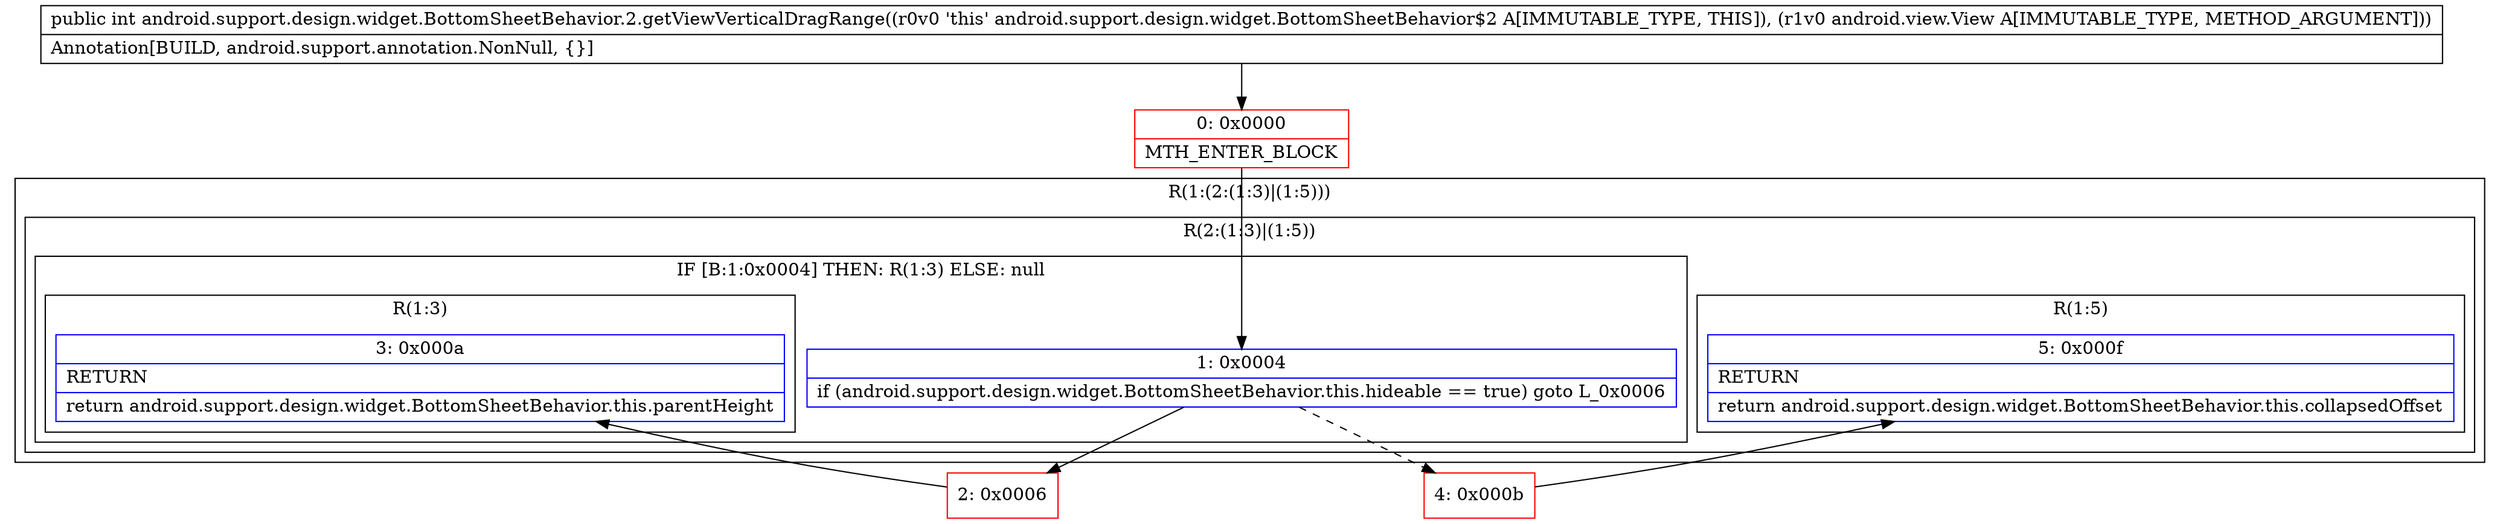 digraph "CFG forandroid.support.design.widget.BottomSheetBehavior.2.getViewVerticalDragRange(Landroid\/view\/View;)I" {
subgraph cluster_Region_1853066437 {
label = "R(1:(2:(1:3)|(1:5)))";
node [shape=record,color=blue];
subgraph cluster_Region_2030379721 {
label = "R(2:(1:3)|(1:5))";
node [shape=record,color=blue];
subgraph cluster_IfRegion_1179453888 {
label = "IF [B:1:0x0004] THEN: R(1:3) ELSE: null";
node [shape=record,color=blue];
Node_1 [shape=record,label="{1\:\ 0x0004|if (android.support.design.widget.BottomSheetBehavior.this.hideable == true) goto L_0x0006\l}"];
subgraph cluster_Region_1319116283 {
label = "R(1:3)";
node [shape=record,color=blue];
Node_3 [shape=record,label="{3\:\ 0x000a|RETURN\l|return android.support.design.widget.BottomSheetBehavior.this.parentHeight\l}"];
}
}
subgraph cluster_Region_1011332430 {
label = "R(1:5)";
node [shape=record,color=blue];
Node_5 [shape=record,label="{5\:\ 0x000f|RETURN\l|return android.support.design.widget.BottomSheetBehavior.this.collapsedOffset\l}"];
}
}
}
Node_0 [shape=record,color=red,label="{0\:\ 0x0000|MTH_ENTER_BLOCK\l}"];
Node_2 [shape=record,color=red,label="{2\:\ 0x0006}"];
Node_4 [shape=record,color=red,label="{4\:\ 0x000b}"];
MethodNode[shape=record,label="{public int android.support.design.widget.BottomSheetBehavior.2.getViewVerticalDragRange((r0v0 'this' android.support.design.widget.BottomSheetBehavior$2 A[IMMUTABLE_TYPE, THIS]), (r1v0 android.view.View A[IMMUTABLE_TYPE, METHOD_ARGUMENT]))  | Annotation[BUILD, android.support.annotation.NonNull, \{\}]\l}"];
MethodNode -> Node_0;
Node_1 -> Node_2;
Node_1 -> Node_4[style=dashed];
Node_0 -> Node_1;
Node_2 -> Node_3;
Node_4 -> Node_5;
}

